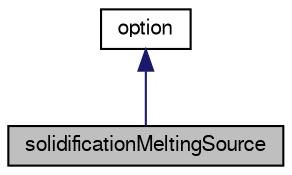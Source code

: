 digraph "solidificationMeltingSource"
{
  bgcolor="transparent";
  edge [fontname="FreeSans",fontsize="10",labelfontname="FreeSans",labelfontsize="10"];
  node [fontname="FreeSans",fontsize="10",shape=record];
  Node0 [label="solidificationMeltingSource",height=0.2,width=0.4,color="black", fillcolor="grey75", style="filled", fontcolor="black"];
  Node1 -> Node0 [dir="back",color="midnightblue",fontsize="10",style="solid",fontname="FreeSans"];
  Node1 [label="option",height=0.2,width=0.4,color="black",URL="$a23446.html",tooltip="Finite volume options abtract base class. Provides a base set of controls, e.g. "];
}
